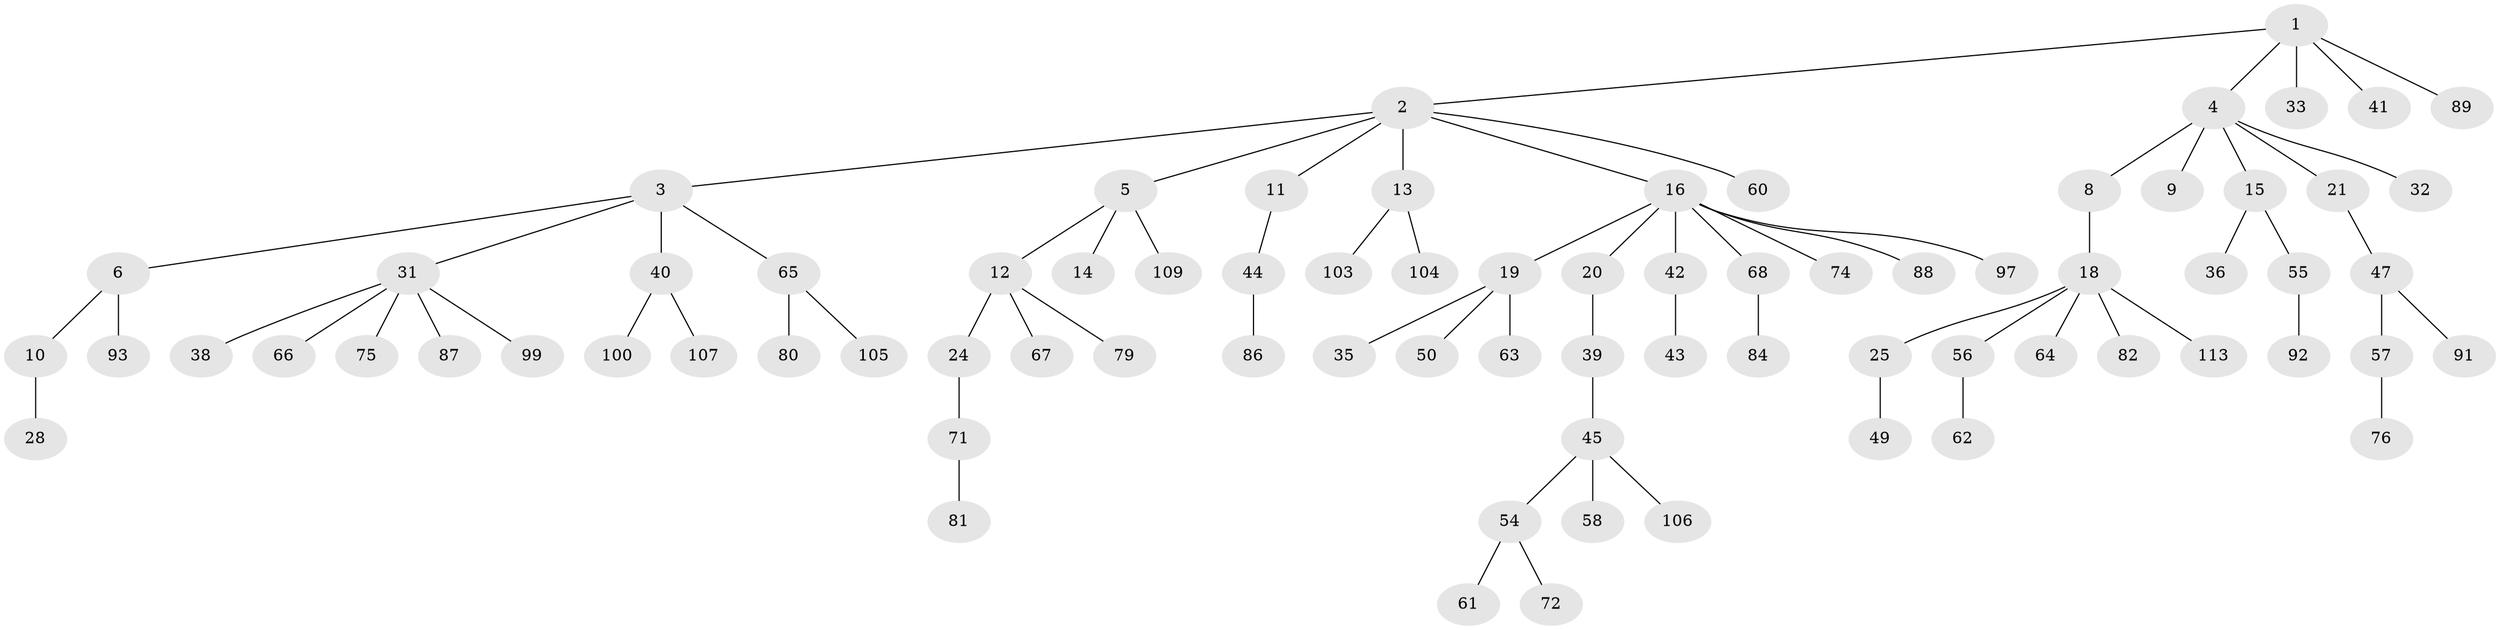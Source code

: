 // Generated by graph-tools (version 1.1) at 2025/52/02/27/25 19:52:10]
// undirected, 79 vertices, 78 edges
graph export_dot {
graph [start="1"]
  node [color=gray90,style=filled];
  1 [super="+29"];
  2 [super="+34"];
  3 [super="+27"];
  4 [super="+7"];
  5 [super="+51"];
  6 [super="+85"];
  8 [super="+17"];
  9;
  10;
  11;
  12 [super="+23"];
  13 [super="+26"];
  14;
  15;
  16 [super="+30"];
  18 [super="+48"];
  19 [super="+22"];
  20;
  21;
  24 [super="+46"];
  25 [super="+90"];
  28 [super="+78"];
  31 [super="+37"];
  32;
  33;
  35;
  36 [super="+112"];
  38;
  39 [super="+52"];
  40 [super="+53"];
  41 [super="+59"];
  42;
  43 [super="+101"];
  44;
  45 [super="+69"];
  47 [super="+73"];
  49 [super="+83"];
  50;
  54 [super="+70"];
  55;
  56;
  57;
  58 [super="+108"];
  60;
  61;
  62;
  63;
  64;
  65 [super="+77"];
  66 [super="+102"];
  67 [super="+96"];
  68;
  71;
  72;
  74 [super="+94"];
  75;
  76;
  79 [super="+98"];
  80;
  81;
  82;
  84;
  86 [super="+111"];
  87;
  88;
  89;
  91 [super="+110"];
  92 [super="+95"];
  93;
  97;
  99;
  100;
  103;
  104;
  105;
  106;
  107;
  109;
  113;
  1 -- 2;
  1 -- 4;
  1 -- 33;
  1 -- 41;
  1 -- 89;
  2 -- 3;
  2 -- 5;
  2 -- 11;
  2 -- 13;
  2 -- 16;
  2 -- 60;
  3 -- 6;
  3 -- 40;
  3 -- 65;
  3 -- 31;
  4 -- 8;
  4 -- 15;
  4 -- 21;
  4 -- 32;
  4 -- 9;
  5 -- 12;
  5 -- 14;
  5 -- 109;
  6 -- 10;
  6 -- 93;
  8 -- 18;
  10 -- 28;
  11 -- 44;
  12 -- 67;
  12 -- 24;
  12 -- 79;
  13 -- 104;
  13 -- 103;
  15 -- 36;
  15 -- 55;
  16 -- 19;
  16 -- 20;
  16 -- 42;
  16 -- 68;
  16 -- 74;
  16 -- 88;
  16 -- 97;
  18 -- 25;
  18 -- 64;
  18 -- 82;
  18 -- 113;
  18 -- 56;
  19 -- 50;
  19 -- 63;
  19 -- 35;
  20 -- 39;
  21 -- 47;
  24 -- 71;
  25 -- 49;
  31 -- 38;
  31 -- 66;
  31 -- 75;
  31 -- 99;
  31 -- 87;
  39 -- 45;
  40 -- 107;
  40 -- 100;
  42 -- 43;
  44 -- 86;
  45 -- 54;
  45 -- 58;
  45 -- 106;
  47 -- 57;
  47 -- 91;
  54 -- 61;
  54 -- 72;
  55 -- 92;
  56 -- 62;
  57 -- 76;
  65 -- 80;
  65 -- 105;
  68 -- 84;
  71 -- 81;
}
